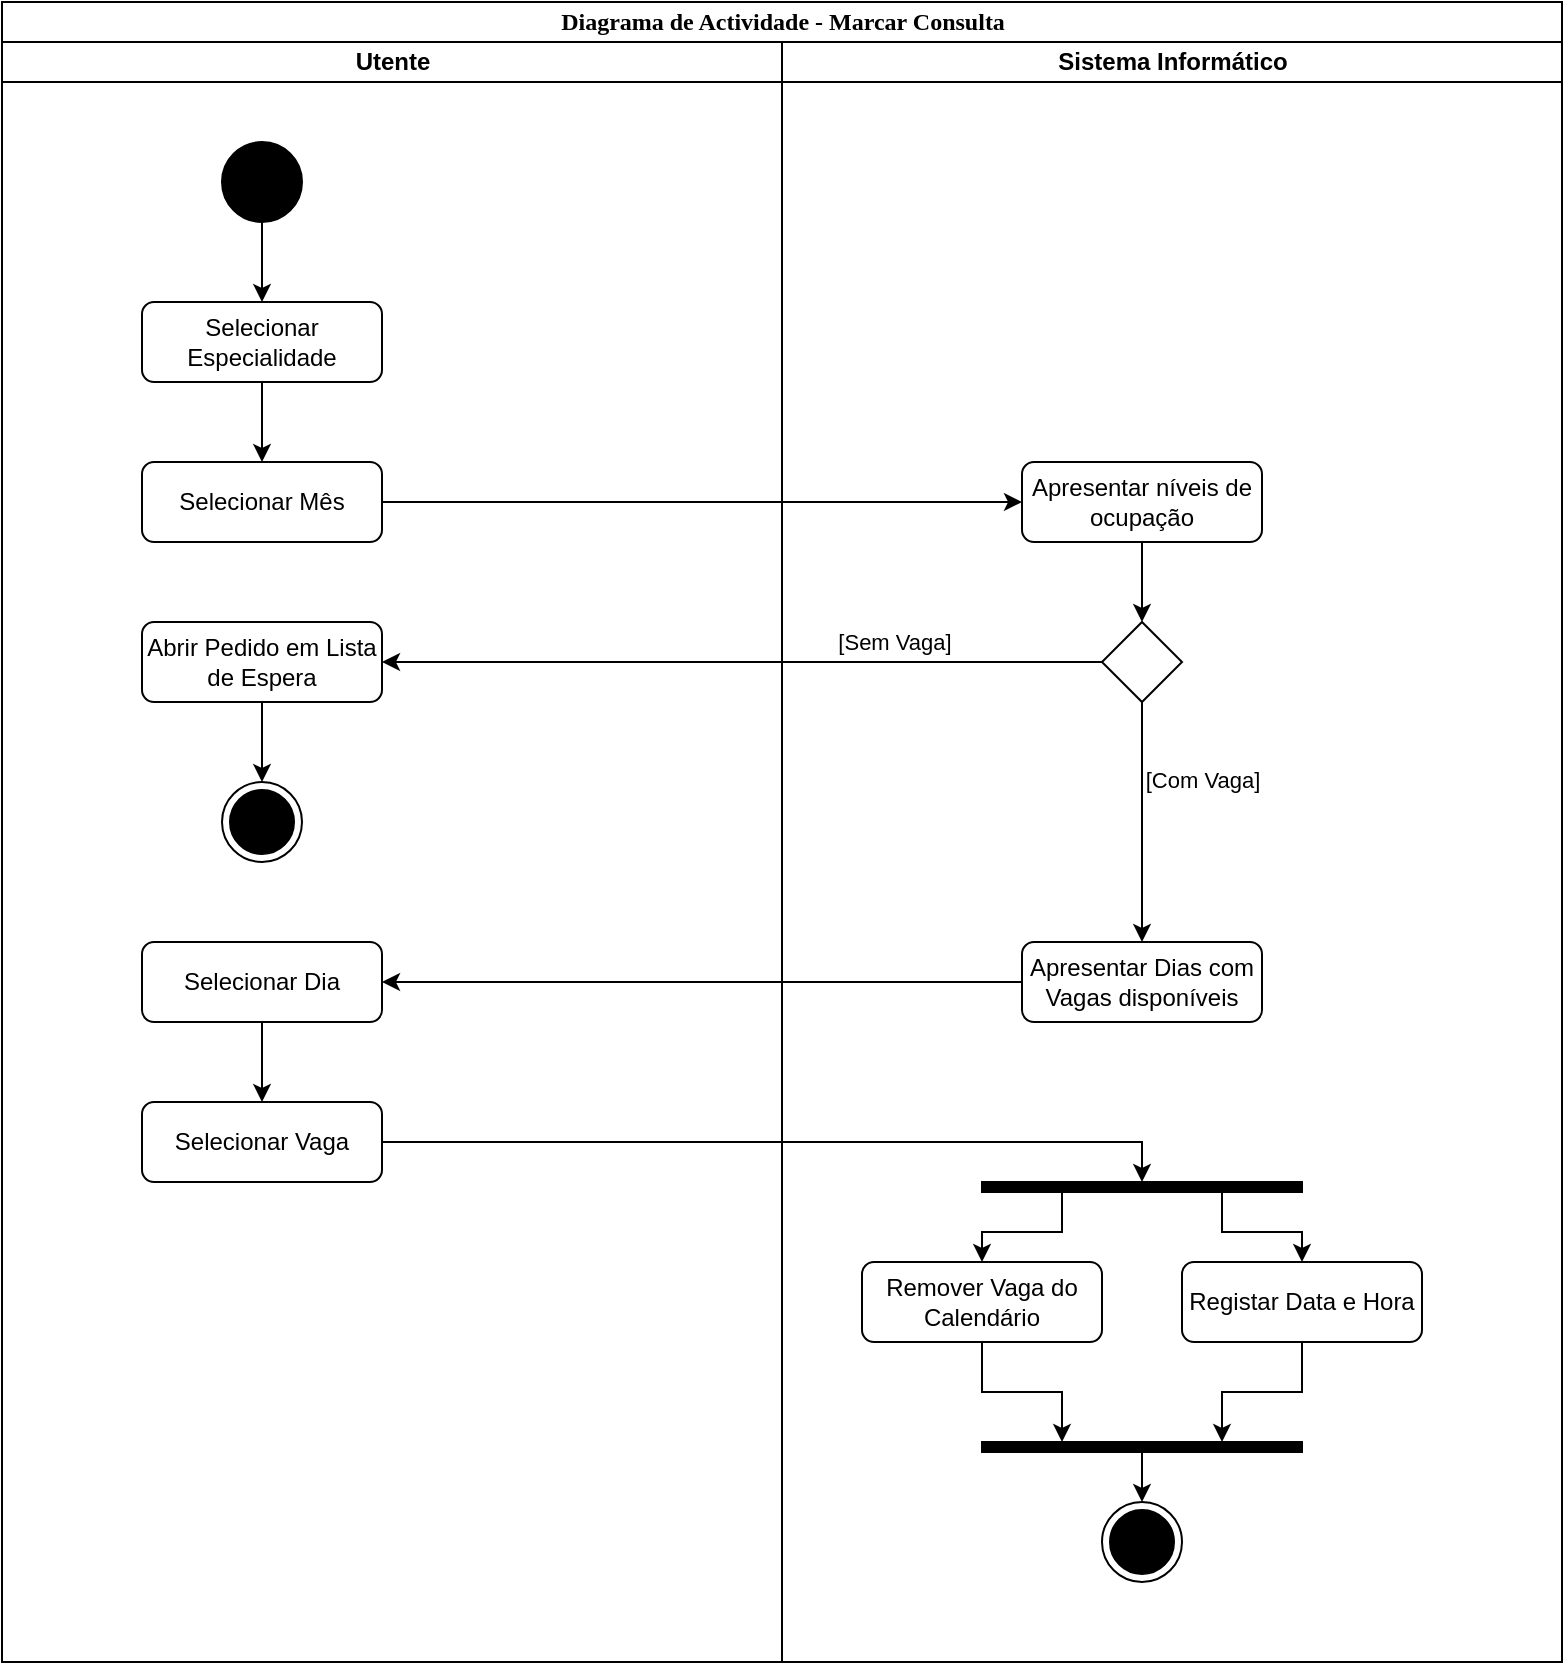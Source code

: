 <mxfile version="14.1.8" type="device" pages="6"><diagram name="Marcar Consulta" id="0783ab3e-0a74-02c8-0abd-f7b4e66b4bec"><mxGraphModel dx="1422" dy="822" grid="1" gridSize="10" guides="1" tooltips="1" connect="1" arrows="1" fold="1" page="1" pageScale="1" pageWidth="827" pageHeight="1169" background="#ffffff" math="0" shadow="0"><root><mxCell id="0"/><mxCell id="1" parent="0"/><mxCell id="1c1d494c118603dd-1" value="Diagrama de Actividade - Marcar Consulta" style="swimlane;html=1;childLayout=stackLayout;startSize=20;rounded=0;shadow=0;comic=0;labelBackgroundColor=none;strokeWidth=1;fontFamily=Verdana;fontSize=12;align=center;" parent="1" vertex="1"><mxGeometry x="10" y="10" width="780" height="830" as="geometry"/></mxCell><mxCell id="kjHAQSNKGEX2r20OFE0u-19" style="rounded=0;orthogonalLoop=1;jettySize=auto;html=1;entryX=1;entryY=0.5;entryDx=0;entryDy=0;exitX=0;exitY=0.5;exitDx=0;exitDy=0;" parent="1c1d494c118603dd-1" source="kjHAQSNKGEX2r20OFE0u-11" target="kjHAQSNKGEX2r20OFE0u-18" edge="1"><mxGeometry relative="1" as="geometry"><mxPoint x="380" y="450" as="sourcePoint"/><mxPoint x="308" y="590" as="targetPoint"/></mxGeometry></mxCell><mxCell id="kjHAQSNKGEX2r20OFE0u-20" value="[Sem Vaga]" style="edgeLabel;html=1;align=center;verticalAlign=middle;resizable=0;points=[];" parent="kjHAQSNKGEX2r20OFE0u-19" vertex="1" connectable="0"><mxGeometry x="-0.555" y="5" relative="1" as="geometry"><mxPoint x="-24" y="-15" as="offset"/></mxGeometry></mxCell><mxCell id="kjHAQSNKGEX2r20OFE0u-39" style="edgeStyle=none;rounded=0;orthogonalLoop=1;jettySize=auto;html=1;entryX=0;entryY=0.5;entryDx=0;entryDy=0;" parent="1c1d494c118603dd-1" source="kjHAQSNKGEX2r20OFE0u-31" target="kjHAQSNKGEX2r20OFE0u-24" edge="1"><mxGeometry relative="1" as="geometry"/></mxCell><mxCell id="kjHAQSNKGEX2r20OFE0u-41" style="edgeStyle=orthogonalEdgeStyle;rounded=0;orthogonalLoop=1;jettySize=auto;html=1;entryX=1;entryY=0.5;entryDx=0;entryDy=0;" parent="1c1d494c118603dd-1" source="kjHAQSNKGEX2r20OFE0u-33" target="kjHAQSNKGEX2r20OFE0u-36" edge="1"><mxGeometry relative="1" as="geometry"/></mxCell><mxCell id="kjHAQSNKGEX2r20OFE0u-48" style="edgeStyle=orthogonalEdgeStyle;rounded=0;orthogonalLoop=1;jettySize=auto;html=1;entryX=0.5;entryY=0;entryDx=0;entryDy=0;" parent="1c1d494c118603dd-1" source="kjHAQSNKGEX2r20OFE0u-47" target="mHtw3703aMKqtN_9CRR1-1" edge="1"><mxGeometry relative="1" as="geometry"/></mxCell><mxCell id="1c1d494c118603dd-2" value="Utente" style="swimlane;html=1;startSize=20;" parent="1c1d494c118603dd-1" vertex="1"><mxGeometry y="20" width="390" height="810" as="geometry"/></mxCell><mxCell id="60571a20871a0731-4" value="" style="ellipse;whiteSpace=wrap;html=1;rounded=0;shadow=0;comic=0;labelBackgroundColor=none;strokeWidth=1;fillColor=#000000;fontFamily=Verdana;fontSize=12;align=center;" parent="1c1d494c118603dd-2" vertex="1"><mxGeometry x="110" y="50" width="40" height="40" as="geometry"/></mxCell><mxCell id="kjHAQSNKGEX2r20OFE0u-28" style="edgeStyle=orthogonalEdgeStyle;rounded=0;orthogonalLoop=1;jettySize=auto;html=1;entryX=0.5;entryY=0;entryDx=0;entryDy=0;exitX=0.5;exitY=1;exitDx=0;exitDy=0;" parent="1c1d494c118603dd-2" source="60571a20871a0731-4" target="kjHAQSNKGEX2r20OFE0u-25" edge="1"><mxGeometry relative="1" as="geometry"><mxPoint x="130" y="170" as="sourcePoint"/></mxGeometry></mxCell><mxCell id="kjHAQSNKGEX2r20OFE0u-38" style="edgeStyle=none;rounded=0;orthogonalLoop=1;jettySize=auto;html=1;entryX=0.5;entryY=0;entryDx=0;entryDy=0;" parent="1c1d494c118603dd-2" source="kjHAQSNKGEX2r20OFE0u-25" target="kjHAQSNKGEX2r20OFE0u-31" edge="1"><mxGeometry relative="1" as="geometry"/></mxCell><mxCell id="kjHAQSNKGEX2r20OFE0u-25" value="Selecionar Especialidade" style="rounded=1;whiteSpace=wrap;html=1;" parent="1c1d494c118603dd-2" vertex="1"><mxGeometry x="70" y="130" width="120" height="40" as="geometry"/></mxCell><mxCell id="kjHAQSNKGEX2r20OFE0u-31" value="Selecionar Mês" style="rounded=1;whiteSpace=wrap;html=1;" parent="1c1d494c118603dd-2" vertex="1"><mxGeometry x="70" y="210" width="120" height="40" as="geometry"/></mxCell><mxCell id="kjHAQSNKGEX2r20OFE0u-49" style="edgeStyle=orthogonalEdgeStyle;rounded=0;orthogonalLoop=1;jettySize=auto;html=1;entryX=0.5;entryY=0;entryDx=0;entryDy=0;" parent="1c1d494c118603dd-2" source="kjHAQSNKGEX2r20OFE0u-36" target="kjHAQSNKGEX2r20OFE0u-47" edge="1"><mxGeometry relative="1" as="geometry"/></mxCell><mxCell id="kjHAQSNKGEX2r20OFE0u-36" value="Selecionar Dia" style="rounded=1;whiteSpace=wrap;html=1;" parent="1c1d494c118603dd-2" vertex="1"><mxGeometry x="70" y="450" width="120" height="40" as="geometry"/></mxCell><mxCell id="kjHAQSNKGEX2r20OFE0u-45" style="edgeStyle=orthogonalEdgeStyle;rounded=0;orthogonalLoop=1;jettySize=auto;html=1;entryX=0.5;entryY=0;entryDx=0;entryDy=0;" parent="1c1d494c118603dd-2" source="kjHAQSNKGEX2r20OFE0u-18" target="kjHAQSNKGEX2r20OFE0u-44" edge="1"><mxGeometry relative="1" as="geometry"/></mxCell><mxCell id="kjHAQSNKGEX2r20OFE0u-18" value="Abrir Pedido em Lista de Espera" style="rounded=1;whiteSpace=wrap;html=1;" parent="1c1d494c118603dd-2" vertex="1"><mxGeometry x="70" y="290" width="120" height="40" as="geometry"/></mxCell><mxCell id="kjHAQSNKGEX2r20OFE0u-44" value="" style="ellipse;html=1;shape=endState;fillColor=#000000;" parent="1c1d494c118603dd-2" vertex="1"><mxGeometry x="110" y="370" width="40" height="40" as="geometry"/></mxCell><mxCell id="kjHAQSNKGEX2r20OFE0u-47" value="Selecionar Vaga" style="rounded=1;whiteSpace=wrap;html=1;" parent="1c1d494c118603dd-2" vertex="1"><mxGeometry x="70" y="530" width="120" height="40" as="geometry"/></mxCell><mxCell id="1c1d494c118603dd-3" value="Sistema Informático" style="swimlane;html=1;startSize=20;" parent="1c1d494c118603dd-1" vertex="1"><mxGeometry x="390" y="20" width="390" height="810" as="geometry"/></mxCell><mxCell id="kjHAQSNKGEX2r20OFE0u-10" style="edgeStyle=orthogonalEdgeStyle;rounded=0;orthogonalLoop=1;jettySize=auto;html=1;exitX=0.25;exitY=1;exitDx=0;exitDy=0;" parent="1c1d494c118603dd-3" source="mHtw3703aMKqtN_9CRR1-1" target="kjHAQSNKGEX2r20OFE0u-9" edge="1"><mxGeometry relative="1" as="geometry"/></mxCell><mxCell id="mHtw3703aMKqtN_9CRR1-8" style="edgeStyle=orthogonalEdgeStyle;rounded=0;orthogonalLoop=1;jettySize=auto;html=1;exitX=0.5;exitY=1;exitDx=0;exitDy=0;entryX=0.75;entryY=0;entryDx=0;entryDy=0;" parent="1c1d494c118603dd-3" source="kjHAQSNKGEX2r20OFE0u-8" target="mHtw3703aMKqtN_9CRR1-2" edge="1"><mxGeometry relative="1" as="geometry"/></mxCell><mxCell id="kjHAQSNKGEX2r20OFE0u-8" value="Registar Data e Hora" style="rounded=1;whiteSpace=wrap;html=1;" parent="1c1d494c118603dd-3" vertex="1"><mxGeometry x="200" y="610" width="120" height="40" as="geometry"/></mxCell><mxCell id="mHtw3703aMKqtN_9CRR1-5" style="edgeStyle=orthogonalEdgeStyle;rounded=0;orthogonalLoop=1;jettySize=auto;html=1;exitX=0.5;exitY=1;exitDx=0;exitDy=0;entryX=0.25;entryY=0;entryDx=0;entryDy=0;" parent="1c1d494c118603dd-3" source="kjHAQSNKGEX2r20OFE0u-9" target="mHtw3703aMKqtN_9CRR1-2" edge="1"><mxGeometry relative="1" as="geometry"/></mxCell><mxCell id="kjHAQSNKGEX2r20OFE0u-9" value="Remover Vaga do Calendário" style="rounded=1;whiteSpace=wrap;html=1;" parent="1c1d494c118603dd-3" vertex="1"><mxGeometry x="40" y="610" width="120" height="40" as="geometry"/></mxCell><mxCell id="kjHAQSNKGEX2r20OFE0u-11" value="" style="rhombus;whiteSpace=wrap;html=1;" parent="1c1d494c118603dd-3" vertex="1"><mxGeometry x="160" y="290" width="40" height="40" as="geometry"/></mxCell><mxCell id="kjHAQSNKGEX2r20OFE0u-40" style="edgeStyle=orthogonalEdgeStyle;rounded=0;orthogonalLoop=1;jettySize=auto;html=1;entryX=0.5;entryY=0;entryDx=0;entryDy=0;" parent="1c1d494c118603dd-3" source="kjHAQSNKGEX2r20OFE0u-24" target="kjHAQSNKGEX2r20OFE0u-11" edge="1"><mxGeometry relative="1" as="geometry"/></mxCell><mxCell id="kjHAQSNKGEX2r20OFE0u-24" value="Apresentar níveis de ocupação" style="rounded=1;whiteSpace=wrap;html=1;" parent="1c1d494c118603dd-3" vertex="1"><mxGeometry x="120" y="210" width="120" height="40" as="geometry"/></mxCell><mxCell id="kjHAQSNKGEX2r20OFE0u-33" value="Apresentar Dias com Vagas disponíveis" style="rounded=1;whiteSpace=wrap;html=1;" parent="1c1d494c118603dd-3" vertex="1"><mxGeometry x="120" y="450" width="120" height="40" as="geometry"/></mxCell><mxCell id="kjHAQSNKGEX2r20OFE0u-16" style="rounded=0;orthogonalLoop=1;jettySize=auto;html=1;exitX=0.5;exitY=1;exitDx=0;exitDy=0;edgeStyle=orthogonalEdgeStyle;entryX=0.5;entryY=0;entryDx=0;entryDy=0;" parent="1c1d494c118603dd-3" source="kjHAQSNKGEX2r20OFE0u-11" target="kjHAQSNKGEX2r20OFE0u-33" edge="1"><mxGeometry relative="1" as="geometry"><mxPoint x="180" y="430" as="targetPoint"/><mxPoint x="205.5" y="460" as="sourcePoint"/><Array as="points"/></mxGeometry></mxCell><mxCell id="kjHAQSNKGEX2r20OFE0u-17" value="[Com Vaga]" style="edgeLabel;html=1;align=center;verticalAlign=middle;resizable=0;points=[];" parent="kjHAQSNKGEX2r20OFE0u-16" vertex="1" connectable="0"><mxGeometry x="-0.555" y="-2" relative="1" as="geometry"><mxPoint x="32" y="12" as="offset"/></mxGeometry></mxCell><mxCell id="kjHAQSNKGEX2r20OFE0u-50" value="" style="ellipse;html=1;shape=endState;fillColor=#000000;" parent="1c1d494c118603dd-3" vertex="1"><mxGeometry x="160" y="730" width="40" height="40" as="geometry"/></mxCell><mxCell id="mHtw3703aMKqtN_9CRR1-4" style="edgeStyle=orthogonalEdgeStyle;rounded=0;orthogonalLoop=1;jettySize=auto;html=1;exitX=0.75;exitY=1;exitDx=0;exitDy=0;" parent="1c1d494c118603dd-3" source="mHtw3703aMKqtN_9CRR1-1" target="kjHAQSNKGEX2r20OFE0u-8" edge="1"><mxGeometry relative="1" as="geometry"><mxPoint x="330" y="560" as="sourcePoint"/></mxGeometry></mxCell><mxCell id="mHtw3703aMKqtN_9CRR1-1" value="" style="rounded=0;whiteSpace=wrap;html=1;strokeColor=#000000;fillColor=#000000;" parent="1c1d494c118603dd-3" vertex="1"><mxGeometry x="100" y="570" width="160" height="5" as="geometry"/></mxCell><mxCell id="mHtw3703aMKqtN_9CRR1-7" style="edgeStyle=orthogonalEdgeStyle;rounded=0;orthogonalLoop=1;jettySize=auto;html=1;exitX=0.5;exitY=1;exitDx=0;exitDy=0;entryX=0.5;entryY=0;entryDx=0;entryDy=0;" parent="1c1d494c118603dd-3" source="mHtw3703aMKqtN_9CRR1-2" target="kjHAQSNKGEX2r20OFE0u-50" edge="1"><mxGeometry relative="1" as="geometry"/></mxCell><mxCell id="mHtw3703aMKqtN_9CRR1-2" value="" style="rounded=0;whiteSpace=wrap;html=1;strokeColor=#000000;fillColor=#000000;" parent="1c1d494c118603dd-3" vertex="1"><mxGeometry x="100" y="700" width="160" height="5" as="geometry"/></mxCell></root></mxGraphModel></diagram><diagram id="Ne70lVapPX85LEz8FXPz" name="Desmarcar Consulta"><mxGraphModel dx="2249" dy="822" grid="1" gridSize="10" guides="1" tooltips="1" connect="1" arrows="1" fold="1" page="1" pageScale="1" pageWidth="827" pageHeight="1169" math="0" shadow="0"><root><mxCell id="CgYppBIDY5oI1jkrm0bC-0"/><mxCell id="CgYppBIDY5oI1jkrm0bC-1" parent="CgYppBIDY5oI1jkrm0bC-0"/><mxCell id="MlOuWjEtDycWQlPlWrfE-0" value="Diagrama de Atividade - Desmarcar Consulta" style="swimlane;html=1;childLayout=stackLayout;startSize=20;rounded=0;shadow=0;comic=0;labelBackgroundColor=none;strokeWidth=1;fontFamily=Verdana;fontSize=12;align=center;" parent="CgYppBIDY5oI1jkrm0bC-1" vertex="1"><mxGeometry x="-820" y="10" width="810" height="550" as="geometry"/></mxCell><mxCell id="MlOuWjEtDycWQlPlWrfE-1" value="Utente" style="swimlane;html=1;startSize=20;" parent="MlOuWjEtDycWQlPlWrfE-0" vertex="1"><mxGeometry y="20" width="240" height="530" as="geometry"/></mxCell><mxCell id="UpuWILP65akBoyyvkY-h-2" style="edgeStyle=orthogonalEdgeStyle;rounded=0;orthogonalLoop=1;jettySize=auto;html=1;" parent="MlOuWjEtDycWQlPlWrfE-1" source="UpuWILP65akBoyyvkY-h-0" target="UpuWILP65akBoyyvkY-h-1" edge="1"><mxGeometry relative="1" as="geometry"/></mxCell><mxCell id="UpuWILP65akBoyyvkY-h-0" value="" style="ellipse;whiteSpace=wrap;html=1;rounded=0;shadow=0;comic=0;labelBackgroundColor=none;strokeWidth=1;fillColor=#000000;fontFamily=Verdana;fontSize=12;align=center;" parent="MlOuWjEtDycWQlPlWrfE-1" vertex="1"><mxGeometry x="100" y="50" width="40" height="40" as="geometry"/></mxCell><mxCell id="UpuWILP65akBoyyvkY-h-1" value="Desmarcar Consulta" style="rounded=1;whiteSpace=wrap;html=1;" parent="MlOuWjEtDycWQlPlWrfE-1" vertex="1"><mxGeometry x="60" y="130" width="120" height="40" as="geometry"/></mxCell><mxCell id="UpuWILP65akBoyyvkY-h-4" style="edgeStyle=orthogonalEdgeStyle;rounded=0;orthogonalLoop=1;jettySize=auto;html=1;entryX=0;entryY=0.5;entryDx=0;entryDy=0;" parent="MlOuWjEtDycWQlPlWrfE-0" source="UpuWILP65akBoyyvkY-h-1" target="UpuWILP65akBoyyvkY-h-3" edge="1"><mxGeometry relative="1" as="geometry"/></mxCell><mxCell id="MlOuWjEtDycWQlPlWrfE-10" value="Sistema Informático" style="swimlane;html=1;startSize=20;" parent="MlOuWjEtDycWQlPlWrfE-0" vertex="1"><mxGeometry x="240" y="20" width="330" height="530" as="geometry"/></mxCell><mxCell id="_ZWtZknZ26opzRuC0Pj_-1" style="edgeStyle=orthogonalEdgeStyle;rounded=0;orthogonalLoop=1;jettySize=auto;html=1;entryX=0.5;entryY=0;entryDx=0;entryDy=0;" parent="MlOuWjEtDycWQlPlWrfE-10" source="UpuWILP65akBoyyvkY-h-3" target="_ZWtZknZ26opzRuC0Pj_-0" edge="1"><mxGeometry relative="1" as="geometry"/></mxCell><mxCell id="UpuWILP65akBoyyvkY-h-3" value="Abrir Vaga no Calendário" style="rounded=1;whiteSpace=wrap;html=1;" parent="MlOuWjEtDycWQlPlWrfE-10" vertex="1"><mxGeometry x="20" y="130" width="120" height="40" as="geometry"/></mxCell><mxCell id="_ZWtZknZ26opzRuC0Pj_-3" style="edgeStyle=orthogonalEdgeStyle;rounded=0;orthogonalLoop=1;jettySize=auto;html=1;" parent="MlOuWjEtDycWQlPlWrfE-10" source="_ZWtZknZ26opzRuC0Pj_-0" target="_ZWtZknZ26opzRuC0Pj_-2" edge="1"><mxGeometry relative="1" as="geometry"/></mxCell><mxCell id="_ZWtZknZ26opzRuC0Pj_-0" value="Registar desmarcação por parte do Utente" style="rounded=1;whiteSpace=wrap;html=1;" parent="MlOuWjEtDycWQlPlWrfE-10" vertex="1"><mxGeometry x="20" y="210" width="120" height="40" as="geometry"/></mxCell><mxCell id="_ZWtZknZ26opzRuC0Pj_-2" value="" style="ellipse;html=1;shape=endState;fillColor=#000000;" parent="MlOuWjEtDycWQlPlWrfE-10" vertex="1"><mxGeometry x="60" y="290" width="40" height="40" as="geometry"/></mxCell><mxCell id="_ZWtZknZ26opzRuC0Pj_-13" value="Registar Impossibilidade do Médico" style="rounded=1;whiteSpace=wrap;html=1;" parent="MlOuWjEtDycWQlPlWrfE-10" vertex="1"><mxGeometry x="180" y="130" width="120" height="40" as="geometry"/></mxCell><mxCell id="_ZWtZknZ26opzRuC0Pj_-5" value="Médico" style="swimlane;html=1;startSize=20;" parent="MlOuWjEtDycWQlPlWrfE-0" vertex="1"><mxGeometry x="570" y="20" width="240" height="530" as="geometry"/></mxCell><mxCell id="_ZWtZknZ26opzRuC0Pj_-6" style="edgeStyle=orthogonalEdgeStyle;rounded=0;orthogonalLoop=1;jettySize=auto;html=1;" parent="_ZWtZknZ26opzRuC0Pj_-5" source="_ZWtZknZ26opzRuC0Pj_-7" target="_ZWtZknZ26opzRuC0Pj_-8" edge="1"><mxGeometry relative="1" as="geometry"/></mxCell><mxCell id="_ZWtZknZ26opzRuC0Pj_-7" value="" style="ellipse;whiteSpace=wrap;html=1;rounded=0;shadow=0;comic=0;labelBackgroundColor=none;strokeWidth=1;fillColor=#000000;fontFamily=Verdana;fontSize=12;align=center;" parent="_ZWtZknZ26opzRuC0Pj_-5" vertex="1"><mxGeometry x="90" y="50" width="40" height="40" as="geometry"/></mxCell><mxCell id="_ZWtZknZ26opzRuC0Pj_-8" value="Desmarcar Consulta" style="rounded=1;whiteSpace=wrap;html=1;" parent="_ZWtZknZ26opzRuC0Pj_-5" vertex="1"><mxGeometry x="50" y="130" width="120" height="40" as="geometry"/></mxCell><mxCell id="_ZWtZknZ26opzRuC0Pj_-14" value="" style="ellipse;html=1;shape=endState;fillColor=#000000;" parent="_ZWtZknZ26opzRuC0Pj_-5" vertex="1"><mxGeometry x="90" y="290" width="40" height="40" as="geometry"/></mxCell><mxCell id="79W7Mp-lozM8mOLM_SqW-2" style="edgeStyle=orthogonalEdgeStyle;rounded=0;orthogonalLoop=1;jettySize=auto;html=1;entryX=0.5;entryY=0;entryDx=0;entryDy=0;" parent="_ZWtZknZ26opzRuC0Pj_-5" source="79W7Mp-lozM8mOLM_SqW-0" target="_ZWtZknZ26opzRuC0Pj_-14" edge="1"><mxGeometry relative="1" as="geometry"><mxPoint x="120" y="320" as="targetPoint"/></mxGeometry></mxCell><mxCell id="79W7Mp-lozM8mOLM_SqW-0" value="Abrir Pedido em Lista de Espera" style="rounded=1;whiteSpace=wrap;html=1;" parent="_ZWtZknZ26opzRuC0Pj_-5" vertex="1"><mxGeometry x="50" y="210" width="120" height="40" as="geometry"/></mxCell><mxCell id="_ZWtZknZ26opzRuC0Pj_-15" style="edgeStyle=orthogonalEdgeStyle;rounded=0;orthogonalLoop=1;jettySize=auto;html=1;entryX=1;entryY=0.5;entryDx=0;entryDy=0;exitX=0;exitY=0.5;exitDx=0;exitDy=0;" parent="MlOuWjEtDycWQlPlWrfE-0" source="_ZWtZknZ26opzRuC0Pj_-8" target="_ZWtZknZ26opzRuC0Pj_-13" edge="1"><mxGeometry relative="1" as="geometry"><mxPoint x="520" y="620" as="targetPoint"/><Array as="points"><mxPoint x="580" y="170"/><mxPoint x="580" y="170"/></Array></mxGeometry></mxCell><mxCell id="_ZWtZknZ26opzRuC0Pj_-12" style="edgeStyle=orthogonalEdgeStyle;rounded=0;orthogonalLoop=1;jettySize=auto;html=1;entryX=0;entryY=0.5;entryDx=0;entryDy=0;exitX=0.5;exitY=1;exitDx=0;exitDy=0;" parent="MlOuWjEtDycWQlPlWrfE-0" source="_ZWtZknZ26opzRuC0Pj_-13" target="79W7Mp-lozM8mOLM_SqW-0" edge="1"><mxGeometry relative="1" as="geometry"><Array as="points"><mxPoint x="480" y="250"/></Array></mxGeometry></mxCell></root></mxGraphModel></diagram><diagram id="hjACWqnwwQMpjUhCdRwZ" name="Atribuir Vaga"><mxGraphModel dx="1086" dy="806" grid="1" gridSize="10" guides="1" tooltips="1" connect="1" arrows="1" fold="1" page="1" pageScale="1" pageWidth="827" pageHeight="1169" math="0" shadow="0"><root><mxCell id="JIhR3Z926xbu0zDy_XE4-0"/><mxCell id="JIhR3Z926xbu0zDy_XE4-1" parent="JIhR3Z926xbu0zDy_XE4-0"/><mxCell id="Ymrmu8dd6cX8GdUiC3J9-0" value="Diagrama de Atividade - Atribuir Vaga" style="swimlane;html=1;childLayout=stackLayout;startSize=20;rounded=0;shadow=0;comic=0;labelBackgroundColor=none;strokeWidth=1;fontFamily=Verdana;fontSize=12;align=center;" parent="JIhR3Z926xbu0zDy_XE4-1" vertex="1"><mxGeometry x="10" y="10" width="810" height="870" as="geometry"/></mxCell><mxCell id="F1tVqL81v61FWNl5kkC0-1" style="edgeStyle=orthogonalEdgeStyle;rounded=0;orthogonalLoop=1;jettySize=auto;html=1;entryX=0;entryY=0.5;entryDx=0;entryDy=0;" parent="Ymrmu8dd6cX8GdUiC3J9-0" source="p2I2G10oeReVqa-bGHbU-3" target="F1tVqL81v61FWNl5kkC0-2" edge="1"><mxGeometry relative="1" as="geometry"><mxPoint x="350" y="270" as="targetPoint"/></mxGeometry></mxCell><mxCell id="3wIf3MeOykbopd59SCZj-4" style="edgeStyle=orthogonalEdgeStyle;rounded=0;orthogonalLoop=1;jettySize=auto;html=1;exitX=0.5;exitY=1;exitDx=0;exitDy=0;entryX=0.5;entryY=0;entryDx=0;entryDy=0;" parent="Ymrmu8dd6cX8GdUiC3J9-0" source="F1tVqL81v61FWNl5kkC0-3" target="0gPC1vzrAuqKFCquGP3Y-3" edge="1"><mxGeometry relative="1" as="geometry"><mxPoint x="380" y="640" as="targetPoint"/><Array as="points"><mxPoint x="410" y="590"/><mxPoint x="130" y="590"/></Array></mxGeometry></mxCell><mxCell id="3wIf3MeOykbopd59SCZj-5" value="[Sim]" style="edgeLabel;html=1;align=center;verticalAlign=middle;resizable=0;points=[];" parent="3wIf3MeOykbopd59SCZj-4" vertex="1" connectable="0"><mxGeometry x="-0.146" y="-1" relative="1" as="geometry"><mxPoint x="-37" y="1" as="offset"/></mxGeometry></mxCell><mxCell id="3wIf3MeOykbopd59SCZj-7" style="edgeStyle=orthogonalEdgeStyle;rounded=0;orthogonalLoop=1;jettySize=auto;html=1;entryX=1;entryY=0.5;entryDx=0;entryDy=0;" parent="Ymrmu8dd6cX8GdUiC3J9-0" source="F1tVqL81v61FWNl5kkC0-3" target="3wIf3MeOykbopd59SCZj-6" edge="1"><mxGeometry relative="1" as="geometry"/></mxCell><mxCell id="3wIf3MeOykbopd59SCZj-8" value="[Não]" style="edgeLabel;html=1;align=center;verticalAlign=middle;resizable=0;points=[];" parent="3wIf3MeOykbopd59SCZj-7" vertex="1" connectable="0"><mxGeometry x="-0.38" y="3" relative="1" as="geometry"><mxPoint as="offset"/></mxGeometry></mxCell><mxCell id="0gPC1vzrAuqKFCquGP3Y-4" style="edgeStyle=orthogonalEdgeStyle;rounded=0;orthogonalLoop=1;jettySize=auto;html=1;entryX=0;entryY=0.5;entryDx=0;entryDy=0;" parent="Ymrmu8dd6cX8GdUiC3J9-0" source="0gPC1vzrAuqKFCquGP3Y-3" target="F1tVqL81v61FWNl5kkC0-6" edge="1"><mxGeometry relative="1" as="geometry"><mxPoint x="630" y="670" as="targetPoint"/></mxGeometry></mxCell><mxCell id="Ymrmu8dd6cX8GdUiC3J9-1" value="Sistema de Vagas" style="swimlane;html=1;startSize=20;" parent="Ymrmu8dd6cX8GdUiC3J9-0" vertex="1"><mxGeometry y="20" width="270" height="850" as="geometry"/></mxCell><mxCell id="xZ8w8HeXdYCcZy7Hwt_y-0" value="" style="ellipse;whiteSpace=wrap;html=1;rounded=0;shadow=0;comic=0;labelBackgroundColor=none;strokeWidth=1;fillColor=#000000;fontFamily=Verdana;fontSize=12;align=center;" parent="Ymrmu8dd6cX8GdUiC3J9-1" vertex="1"><mxGeometry x="110" y="50" width="40" height="40" as="geometry"/></mxCell><mxCell id="p2I2G10oeReVqa-bGHbU-2" style="edgeStyle=orthogonalEdgeStyle;rounded=0;orthogonalLoop=1;jettySize=auto;html=1;entryX=0.5;entryY=0;entryDx=0;entryDy=0;exitX=0.5;exitY=1;exitDx=0;exitDy=0;" parent="Ymrmu8dd6cX8GdUiC3J9-1" source="xZ8w8HeXdYCcZy7Hwt_y-0" target="p2I2G10oeReVqa-bGHbU-1" edge="1"><mxGeometry relative="1" as="geometry"><mxPoint x="130" y="180" as="sourcePoint"/></mxGeometry></mxCell><mxCell id="p2I2G10oeReVqa-bGHbU-4" style="edgeStyle=orthogonalEdgeStyle;rounded=0;orthogonalLoop=1;jettySize=auto;html=1;entryX=0.5;entryY=0;entryDx=0;entryDy=0;" parent="Ymrmu8dd6cX8GdUiC3J9-1" source="p2I2G10oeReVqa-bGHbU-1" target="p2I2G10oeReVqa-bGHbU-3" edge="1"><mxGeometry relative="1" as="geometry"/></mxCell><mxCell id="p2I2G10oeReVqa-bGHbU-1" value="Atribui Vaga a Utente na Lista de Espera" style="rounded=1;whiteSpace=wrap;html=1;" parent="Ymrmu8dd6cX8GdUiC3J9-1" vertex="1"><mxGeometry x="70" y="130" width="120" height="40" as="geometry"/></mxCell><mxCell id="p2I2G10oeReVqa-bGHbU-3" value="Enviar mensagem ao Utente" style="rounded=1;whiteSpace=wrap;html=1;" parent="Ymrmu8dd6cX8GdUiC3J9-1" vertex="1"><mxGeometry x="70" y="210" width="120" height="40" as="geometry"/></mxCell><mxCell id="3wIf3MeOykbopd59SCZj-11" style="edgeStyle=orthogonalEdgeStyle;rounded=0;orthogonalLoop=1;jettySize=auto;html=1;entryX=0.442;entryY=0.025;entryDx=0;entryDy=0;entryPerimeter=0;" parent="Ymrmu8dd6cX8GdUiC3J9-1" source="3wIf3MeOykbopd59SCZj-6" target="3wIf3MeOykbopd59SCZj-9" edge="1"><mxGeometry relative="1" as="geometry"><Array as="points"><mxPoint x="128" y="450"/><mxPoint x="128" y="450"/></Array></mxGeometry></mxCell><mxCell id="3wIf3MeOykbopd59SCZj-6" value="Manter Utente na Lista de Espera" style="rounded=1;whiteSpace=wrap;html=1;" parent="Ymrmu8dd6cX8GdUiC3J9-1" vertex="1"><mxGeometry x="70" y="370" width="120" height="40" as="geometry"/></mxCell><mxCell id="3wIf3MeOykbopd59SCZj-10" style="edgeStyle=orthogonalEdgeStyle;rounded=0;orthogonalLoop=1;jettySize=auto;html=1;entryX=0;entryY=0.5;entryDx=0;entryDy=0;exitX=0;exitY=0.5;exitDx=0;exitDy=0;" parent="Ymrmu8dd6cX8GdUiC3J9-1" source="3wIf3MeOykbopd59SCZj-9" target="p2I2G10oeReVqa-bGHbU-3" edge="1"><mxGeometry relative="1" as="geometry"><Array as="points"><mxPoint x="30" y="510"/><mxPoint x="30" y="230"/></Array></mxGeometry></mxCell><mxCell id="3wIf3MeOykbopd59SCZj-9" value="Atribuir Vaga ao Próximo Utente na Lista de Espera" style="rounded=1;whiteSpace=wrap;html=1;" parent="Ymrmu8dd6cX8GdUiC3J9-1" vertex="1"><mxGeometry x="70" y="490" width="120" height="40" as="geometry"/></mxCell><mxCell id="0gPC1vzrAuqKFCquGP3Y-3" value="Remover Utente da Lista de Espera" style="rounded=1;whiteSpace=wrap;html=1;" parent="Ymrmu8dd6cX8GdUiC3J9-1" vertex="1"><mxGeometry x="70" y="610" width="120" height="40" as="geometry"/></mxCell><mxCell id="Ymrmu8dd6cX8GdUiC3J9-10" value="Utente" style="swimlane;html=1;startSize=20;" parent="Ymrmu8dd6cX8GdUiC3J9-0" vertex="1"><mxGeometry x="270" y="20" width="280" height="850" as="geometry"/></mxCell><mxCell id="L3j1ohq9Skg509rXraUK-1" style="edgeStyle=orthogonalEdgeStyle;rounded=0;orthogonalLoop=1;jettySize=auto;html=1;entryX=0.5;entryY=0;entryDx=0;entryDy=0;" parent="Ymrmu8dd6cX8GdUiC3J9-10" source="F1tVqL81v61FWNl5kkC0-2" target="F1tVqL81v61FWNl5kkC0-3" edge="1"><mxGeometry relative="1" as="geometry"/></mxCell><mxCell id="F1tVqL81v61FWNl5kkC0-2" value="Confirmar Marcação de Consulta" style="rounded=1;whiteSpace=wrap;html=1;" parent="Ymrmu8dd6cX8GdUiC3J9-10" vertex="1"><mxGeometry x="80" y="210" width="120" height="40" as="geometry"/></mxCell><mxCell id="F1tVqL81v61FWNl5kkC0-3" value="" style="rhombus;whiteSpace=wrap;html=1;" parent="Ymrmu8dd6cX8GdUiC3J9-10" vertex="1"><mxGeometry x="120" y="370" width="40" height="40" as="geometry"/></mxCell><mxCell id="Ymrmu8dd6cX8GdUiC3J9-26" value="Sistema Informático" style="swimlane;html=1;startSize=20;" parent="Ymrmu8dd6cX8GdUiC3J9-0" vertex="1"><mxGeometry x="550" y="20" width="260" height="850" as="geometry"/></mxCell><mxCell id="3wIf3MeOykbopd59SCZj-1" style="edgeStyle=orthogonalEdgeStyle;rounded=0;orthogonalLoop=1;jettySize=auto;html=1;entryX=0.5;entryY=0;entryDx=0;entryDy=0;exitX=0.5;exitY=1;exitDx=0;exitDy=0;" parent="Ymrmu8dd6cX8GdUiC3J9-26" source="F1tVqL81v61FWNl5kkC0-6" target="3wIf3MeOykbopd59SCZj-0" edge="1"><mxGeometry relative="1" as="geometry"><mxPoint x="140" y="670" as="sourcePoint"/><mxPoint x="140" y="710" as="targetPoint"/></mxGeometry></mxCell><mxCell id="F1tVqL81v61FWNl5kkC0-6" value="Registar Data e Hora" style="rounded=1;whiteSpace=wrap;html=1;" parent="Ymrmu8dd6cX8GdUiC3J9-26" vertex="1"><mxGeometry x="80" y="610" width="120" height="40" as="geometry"/></mxCell><mxCell id="L3j1ohq9Skg509rXraUK-0" style="edgeStyle=orthogonalEdgeStyle;rounded=0;orthogonalLoop=1;jettySize=auto;html=1;entryX=0.5;entryY=0;entryDx=0;entryDy=0;" parent="Ymrmu8dd6cX8GdUiC3J9-26" source="3wIf3MeOykbopd59SCZj-0" target="3wIf3MeOykbopd59SCZj-3" edge="1"><mxGeometry relative="1" as="geometry"/></mxCell><mxCell id="3wIf3MeOykbopd59SCZj-0" value="Remover Vaga do Calendário" style="rounded=1;whiteSpace=wrap;html=1;" parent="Ymrmu8dd6cX8GdUiC3J9-26" vertex="1"><mxGeometry x="80" y="690" width="120" height="40" as="geometry"/></mxCell><mxCell id="3wIf3MeOykbopd59SCZj-3" value="" style="ellipse;html=1;shape=endState;fillColor=#000000;" parent="Ymrmu8dd6cX8GdUiC3J9-26" vertex="1"><mxGeometry x="120" y="770" width="40" height="40" as="geometry"/></mxCell></root></mxGraphModel></diagram><diagram id="W2p0d8wWr0Qi51jyCaaX" name="Facturação"><mxGraphModel dx="1422" dy="822" grid="1" gridSize="10" guides="1" tooltips="1" connect="1" arrows="1" fold="1" page="1" pageScale="1" pageWidth="827" pageHeight="1169" math="0" shadow="0"><root><mxCell id="J8NAGM-Q9F_S-QTOc1Ee-0"/><mxCell id="J8NAGM-Q9F_S-QTOc1Ee-1" parent="J8NAGM-Q9F_S-QTOc1Ee-0"/><mxCell id="J8NAGM-Q9F_S-QTOc1Ee-2" value="Diagrama de Actividade - Facturação" style="swimlane;html=1;childLayout=stackLayout;resizeParent=1;resizeParentMax=0;startSize=20;" parent="J8NAGM-Q9F_S-QTOc1Ee-1" vertex="1"><mxGeometry y="10" width="825" height="790" as="geometry"/></mxCell><mxCell id="J8NAGM-Q9F_S-QTOc1Ee-3" value="&#10;&#10;&lt;span style=&quot;color: rgb(0, 0, 0); font-family: helvetica; font-size: 12px; font-style: normal; font-weight: 700; letter-spacing: normal; text-align: center; text-indent: 0px; text-transform: none; word-spacing: 0px; background-color: rgb(248, 249, 250); display: inline; float: none;&quot;&gt;Sistema Informático&lt;/span&gt;&#10;&#10;" style="swimlane;html=1;startSize=20;" parent="J8NAGM-Q9F_S-QTOc1Ee-2" vertex="1"><mxGeometry y="20" width="205" height="770" as="geometry"/></mxCell><mxCell id="J8NAGM-Q9F_S-QTOc1Ee-4" style="edgeStyle=orthogonalEdgeStyle;rounded=0;orthogonalLoop=1;jettySize=auto;html=1;entryX=0.5;entryY=0;entryDx=0;entryDy=0;" parent="J8NAGM-Q9F_S-QTOc1Ee-3" source="J8NAGM-Q9F_S-QTOc1Ee-5" target="J8NAGM-Q9F_S-QTOc1Ee-7" edge="1"><mxGeometry relative="1" as="geometry"/></mxCell><mxCell id="J8NAGM-Q9F_S-QTOc1Ee-5" value="" style="ellipse;whiteSpace=wrap;html=1;strokeColor=#000000;fillColor=#000000;" parent="J8NAGM-Q9F_S-QTOc1Ee-3" vertex="1"><mxGeometry x="70" y="30" width="40" height="40" as="geometry"/></mxCell><mxCell id="J8NAGM-Q9F_S-QTOc1Ee-6" style="edgeStyle=orthogonalEdgeStyle;rounded=0;orthogonalLoop=1;jettySize=auto;html=1;exitX=0.5;exitY=1;exitDx=0;exitDy=0;" parent="J8NAGM-Q9F_S-QTOc1Ee-3" source="J8NAGM-Q9F_S-QTOc1Ee-7" target="J8NAGM-Q9F_S-QTOc1Ee-8" edge="1"><mxGeometry relative="1" as="geometry"/></mxCell><mxCell id="J8NAGM-Q9F_S-QTOc1Ee-7" value="Fecho da consulta" style="rounded=1;whiteSpace=wrap;html=1;" parent="J8NAGM-Q9F_S-QTOc1Ee-3" vertex="1"><mxGeometry x="30" y="100" width="120" height="40" as="geometry"/></mxCell><mxCell id="J8NAGM-Q9F_S-QTOc1Ee-8" value="Emitir Pedido de Facturação" style="rounded=1;whiteSpace=wrap;html=1;" parent="J8NAGM-Q9F_S-QTOc1Ee-3" vertex="1"><mxGeometry x="30" y="190" width="120" height="40" as="geometry"/></mxCell><mxCell id="J8NAGM-Q9F_S-QTOc1Ee-9" value="Actualiza estado da consulta para pago" style="rounded=1;whiteSpace=wrap;html=1;strokeColor=#000000;fillColor=#FFFFFF;" parent="J8NAGM-Q9F_S-QTOc1Ee-3" vertex="1"><mxGeometry x="30" y="570" width="120" height="40" as="geometry"/></mxCell><mxCell id="hae66zYM6cZnedtXZoFX-4" style="edgeStyle=orthogonalEdgeStyle;rounded=0;orthogonalLoop=1;jettySize=auto;html=1;entryX=0.5;entryY=0;entryDx=0;entryDy=0;exitX=0.5;exitY=1;exitDx=0;exitDy=0;" parent="J8NAGM-Q9F_S-QTOc1Ee-3" source="J8NAGM-Q9F_S-QTOc1Ee-9" target="J8NAGM-Q9F_S-QTOc1Ee-19" edge="1"><mxGeometry relative="1" as="geometry"><Array as="points"/><mxPoint x="90" y="590" as="sourcePoint"/></mxGeometry></mxCell><mxCell id="J8NAGM-Q9F_S-QTOc1Ee-19" value="" style="ellipse;html=1;shape=endState;fillColor=#000000;aspect=fixed;" parent="J8NAGM-Q9F_S-QTOc1Ee-3" vertex="1"><mxGeometry x="70" y="655" width="40" height="40" as="geometry"/></mxCell><mxCell id="J8NAGM-Q9F_S-QTOc1Ee-10" value="Sistema de Facturação" style="swimlane;html=1;startSize=20;" parent="J8NAGM-Q9F_S-QTOc1Ee-2" vertex="1"><mxGeometry x="205" y="20" width="210" height="770" as="geometry"/></mxCell><mxCell id="J8NAGM-Q9F_S-QTOc1Ee-12" value="Emitir número da factura" style="rounded=1;whiteSpace=wrap;html=1;" parent="J8NAGM-Q9F_S-QTOc1Ee-10" vertex="1"><mxGeometry x="30" y="190" width="120" height="40" as="geometry"/></mxCell><mxCell id="J8NAGM-Q9F_S-QTOc1Ee-14" value="Emitir factura" style="rounded=1;whiteSpace=wrap;html=1;" parent="J8NAGM-Q9F_S-QTOc1Ee-10" vertex="1"><mxGeometry x="30" y="490" width="120" height="40" as="geometry"/></mxCell><mxCell id="hFARzTg8RkkJi9mNSzcq-12" value="Esperar número de Factura" style="html=1;whiteSpace=wrap;rounded=1;dropTarget=0;" parent="J8NAGM-Q9F_S-QTOc1Ee-10" vertex="1"><mxGeometry x="30" y="270" width="120" height="40" as="geometry"/></mxCell><mxCell id="hFARzTg8RkkJi9mNSzcq-13" value="" style="shape=mxgraph.bpmn.timer_start;perimeter=ellipsePerimeter;html=1;verticalLabelPosition=bottom;verticalAlign=top;outlineConnect=0;" parent="hFARzTg8RkkJi9mNSzcq-12" vertex="1"><mxGeometry x="1" y="1" width="30" height="30" relative="1" as="geometry"><mxPoint x="-40" y="-15" as="offset"/></mxGeometry></mxCell><mxCell id="hFARzTg8RkkJi9mNSzcq-15" style="edgeStyle=orthogonalEdgeStyle;rounded=0;orthogonalLoop=1;jettySize=auto;html=1;exitX=0.5;exitY=1;exitDx=0;exitDy=0;entryX=0.5;entryY=0;entryDx=0;entryDy=0;" parent="J8NAGM-Q9F_S-QTOc1Ee-10" source="J8NAGM-Q9F_S-QTOc1Ee-12" target="hFARzTg8RkkJi9mNSzcq-12" edge="1"><mxGeometry relative="1" as="geometry"><mxPoint x="70" y="320" as="targetPoint"/><mxPoint x="110" y="230" as="sourcePoint"/><Array as="points"/></mxGeometry></mxCell><mxCell id="J8NAGM-Q9F_S-QTOc1Ee-23" value="Recepcionista" style="swimlane;html=1;startSize=20;" parent="J8NAGM-Q9F_S-QTOc1Ee-2" vertex="1"><mxGeometry x="415" y="20" width="210" height="770" as="geometry"/></mxCell><mxCell id="J8NAGM-Q9F_S-QTOc1Ee-24" value="Apresentar valor a pagar" style="rounded=1;whiteSpace=wrap;html=1;" parent="J8NAGM-Q9F_S-QTOc1Ee-23" vertex="1"><mxGeometry x="30" y="270" width="120" height="40" as="geometry"/></mxCell><mxCell id="J8NAGM-Q9F_S-QTOc1Ee-25" value="Registar pagamento" style="rounded=1;whiteSpace=wrap;html=1;" parent="J8NAGM-Q9F_S-QTOc1Ee-23" vertex="1"><mxGeometry x="30" y="430" width="120" height="40" as="geometry"/></mxCell><mxCell id="J8NAGM-Q9F_S-QTOc1Ee-26" style="edgeStyle=orthogonalEdgeStyle;rounded=0;orthogonalLoop=1;jettySize=auto;html=1;entryX=0.5;entryY=0;entryDx=0;entryDy=0;exitX=0.5;exitY=1;exitDx=0;exitDy=0;" parent="J8NAGM-Q9F_S-QTOc1Ee-23" source="J8NAGM-Q9F_S-QTOc1Ee-27" target="J8NAGM-Q9F_S-QTOc1Ee-25" edge="1"><mxGeometry relative="1" as="geometry"><mxPoint x="180" y="410" as="sourcePoint"/></mxGeometry></mxCell><mxCell id="J8NAGM-Q9F_S-QTOc1Ee-27" value="Receber pagamento" style="rounded=1;whiteSpace=wrap;html=1;" parent="J8NAGM-Q9F_S-QTOc1Ee-23" vertex="1"><mxGeometry x="30" y="350" width="120" height="40" as="geometry"/></mxCell><mxCell id="J8NAGM-Q9F_S-QTOc1Ee-28" style="edgeStyle=orthogonalEdgeStyle;rounded=0;orthogonalLoop=1;jettySize=auto;html=1;exitX=0.5;exitY=1;exitDx=0;exitDy=0;entryX=1;entryY=0.5;entryDx=0;entryDy=0;" parent="J8NAGM-Q9F_S-QTOc1Ee-2" source="J8NAGM-Q9F_S-QTOc1Ee-31" target="J8NAGM-Q9F_S-QTOc1Ee-27" edge="1"><mxGeometry relative="1" as="geometry"/></mxCell><mxCell id="J8NAGM-Q9F_S-QTOc1Ee-29" style="edgeStyle=orthogonalEdgeStyle;rounded=0;orthogonalLoop=1;jettySize=auto;html=1;exitX=1;exitY=0.5;exitDx=0;exitDy=0;entryX=0;entryY=0.5;entryDx=0;entryDy=0;" parent="J8NAGM-Q9F_S-QTOc1Ee-2" source="J8NAGM-Q9F_S-QTOc1Ee-24" target="J8NAGM-Q9F_S-QTOc1Ee-31" edge="1"><mxGeometry relative="1" as="geometry"/></mxCell><mxCell id="J8NAGM-Q9F_S-QTOc1Ee-30" value="Utente" style="swimlane;html=1;startSize=20;" parent="J8NAGM-Q9F_S-QTOc1Ee-2" vertex="1"><mxGeometry x="625" y="20" width="200" height="770" as="geometry"/></mxCell><mxCell id="J8NAGM-Q9F_S-QTOc1Ee-31" value="Pagar consulta" style="rounded=1;whiteSpace=wrap;html=1;" parent="J8NAGM-Q9F_S-QTOc1Ee-30" vertex="1"><mxGeometry x="30" y="270" width="120" height="40" as="geometry"/></mxCell><mxCell id="J8NAGM-Q9F_S-QTOc1Ee-32" value="" style="edgeStyle=orthogonalEdgeStyle;rounded=0;orthogonalLoop=1;jettySize=auto;html=1;entryX=0;entryY=0.5;entryDx=0;entryDy=0;exitX=1;exitY=0.5;exitDx=0;exitDy=0;labelBackgroundColor=none;align=center;verticalAlign=middle;horizontal=1;" parent="J8NAGM-Q9F_S-QTOc1Ee-2" source="hFARzTg8RkkJi9mNSzcq-12" target="J8NAGM-Q9F_S-QTOc1Ee-24" edge="1"><mxGeometry x="-0.391" y="-10" relative="1" as="geometry"><mxPoint as="offset"/></mxGeometry></mxCell><mxCell id="J8NAGM-Q9F_S-QTOc1Ee-34" value="[não recebe número de factura&lt;br style=&quot;font-size: 10px;&quot;&gt;dentro de 60s]" style="edgeStyle=orthogonalEdgeStyle;rounded=0;orthogonalLoop=1;jettySize=auto;html=1;exitX=0.5;exitY=1;exitDx=0;exitDy=0;entryX=0.5;entryY=1;entryDx=0;entryDy=0;labelBackgroundColor=none;fontSize=10;verticalAlign=middle;labelPosition=center;verticalLabelPosition=middle;align=center;exitPerimeter=0;" parent="J8NAGM-Q9F_S-QTOc1Ee-2" source="hFARzTg8RkkJi9mNSzcq-13" target="J8NAGM-Q9F_S-QTOc1Ee-8" edge="1"><mxGeometry x="0.21" y="10" relative="1" as="geometry"><Array as="points"><mxPoint x="325" y="370"/><mxPoint x="90" y="370"/></Array><mxPoint as="offset"/></mxGeometry></mxCell><mxCell id="J8NAGM-Q9F_S-QTOc1Ee-35" style="edgeStyle=orthogonalEdgeStyle;rounded=0;orthogonalLoop=1;jettySize=auto;html=1;exitX=1;exitY=0.5;exitDx=0;exitDy=0;entryX=0;entryY=0.5;entryDx=0;entryDy=0;labelBackgroundColor=none;fontSize=10;" parent="J8NAGM-Q9F_S-QTOc1Ee-2" source="J8NAGM-Q9F_S-QTOc1Ee-8" target="J8NAGM-Q9F_S-QTOc1Ee-12" edge="1"><mxGeometry relative="1" as="geometry"/></mxCell><mxCell id="hae66zYM6cZnedtXZoFX-1" style="edgeStyle=orthogonalEdgeStyle;rounded=0;orthogonalLoop=1;jettySize=auto;html=1;entryX=0.5;entryY=0;entryDx=0;entryDy=0;exitX=0;exitY=0.5;exitDx=0;exitDy=0;" parent="J8NAGM-Q9F_S-QTOc1Ee-2" source="J8NAGM-Q9F_S-QTOc1Ee-14" target="J8NAGM-Q9F_S-QTOc1Ee-9" edge="1"><mxGeometry relative="1" as="geometry"><Array as="points"><mxPoint x="90" y="530"/></Array><mxPoint x="155.0" y="525" as="sourcePoint"/></mxGeometry></mxCell><mxCell id="P0MO6CulvJM2rP0wxnbU-0" style="edgeStyle=orthogonalEdgeStyle;rounded=0;orthogonalLoop=1;jettySize=auto;html=1;exitX=0;exitY=0.5;exitDx=0;exitDy=0;entryX=0.5;entryY=0;entryDx=0;entryDy=0;" edge="1" parent="J8NAGM-Q9F_S-QTOc1Ee-2" source="J8NAGM-Q9F_S-QTOc1Ee-25" target="J8NAGM-Q9F_S-QTOc1Ee-14"><mxGeometry relative="1" as="geometry"/></mxCell></root></mxGraphModel></diagram><diagram name="Check-in Utente" id="P01no7tgesznMPKdqr_L"><mxGraphModel dx="1422" dy="822" grid="1" gridSize="10" guides="1" tooltips="1" connect="1" arrows="1" fold="1" page="1" pageScale="1" pageWidth="1169" pageHeight="827" math="0" shadow="0"><root><mxCell id="bafPzPqKLuY_yBNXklir-0"/><mxCell id="bafPzPqKLuY_yBNXklir-1" parent="bafPzPqKLuY_yBNXklir-0"/><mxCell id="Xsw5yw4zyk3_1p55zwhL-0" value="Check-in Utente" style="swimlane;html=1;childLayout=stackLayout;startSize=20;rounded=0;shadow=0;comic=0;labelBackgroundColor=none;strokeWidth=1;fontFamily=Verdana;fontSize=12;align=center;" parent="bafPzPqKLuY_yBNXklir-1" vertex="1"><mxGeometry x="40" y="40" width="1040" height="630" as="geometry"/></mxCell><mxCell id="Xsw5yw4zyk3_1p55zwhL-1" value="Utente" style="swimlane;html=1;startSize=20;" parent="Xsw5yw4zyk3_1p55zwhL-0" vertex="1"><mxGeometry y="20" width="250" height="610" as="geometry"/></mxCell><mxCell id="Xsw5yw4zyk3_1p55zwhL-2" value="" style="ellipse;fillColor=#000000;strokeColor=none;" parent="Xsw5yw4zyk3_1p55zwhL-1" vertex="1"><mxGeometry x="150" y="50" width="30" height="30" as="geometry"/></mxCell><mxCell id="Xsw5yw4zyk3_1p55zwhL-3" style="edgeStyle=orthogonalEdgeStyle;rounded=0;orthogonalLoop=1;jettySize=auto;html=1;exitX=0.5;exitY=1;exitDx=0;exitDy=0;entryX=0.5;entryY=0;entryDx=0;entryDy=0;" parent="Xsw5yw4zyk3_1p55zwhL-1" source="Xsw5yw4zyk3_1p55zwhL-2" edge="1"><mxGeometry relative="1" as="geometry"><mxPoint x="165" y="130" as="targetPoint"/></mxGeometry></mxCell><mxCell id="Xsw5yw4zyk3_1p55zwhL-4" value="Comparecer na unidade de sáude" style="rounded=1;whiteSpace=wrap;html=1;" parent="Xsw5yw4zyk3_1p55zwhL-1" vertex="1"><mxGeometry x="105" y="130" width="120" height="60" as="geometry"/></mxCell><mxCell id="Xsw5yw4zyk3_1p55zwhL-5" value="" style="rhombus;whiteSpace=wrap;html=1;aspect=fixed;" parent="Xsw5yw4zyk3_1p55zwhL-1" vertex="1"><mxGeometry x="145" y="220" width="40" height="40" as="geometry"/></mxCell><mxCell id="Xsw5yw4zyk3_1p55zwhL-6" style="edgeStyle=orthogonalEdgeStyle;rounded=0;orthogonalLoop=1;jettySize=auto;html=1;exitX=0.5;exitY=1;exitDx=0;exitDy=0;" parent="Xsw5yw4zyk3_1p55zwhL-1" source="Xsw5yw4zyk3_1p55zwhL-4" target="Xsw5yw4zyk3_1p55zwhL-5" edge="1"><mxGeometry relative="1" as="geometry"><mxPoint x="165" y="230" as="targetPoint"/></mxGeometry></mxCell><mxCell id="9giA3hUkLPzcmjXlu6PJ-0" value="[Opta por check-in &lt;br&gt;automático]" style="text;html=1;align=center;verticalAlign=middle;resizable=0;points=[];autosize=1;" parent="Xsw5yw4zyk3_1p55zwhL-1" vertex="1"><mxGeometry x="199" y="210" width="110" height="30" as="geometry"/></mxCell><mxCell id="9giA3hUkLPzcmjXlu6PJ-2" value="[Opta por check-in &lt;br&gt;manual]" style="text;html=1;align=center;verticalAlign=middle;resizable=0;points=[];autosize=1;" parent="Xsw5yw4zyk3_1p55zwhL-1" vertex="1"><mxGeometry x="130" y="350" width="110" height="30" as="geometry"/></mxCell><mxCell id="Xsw5yw4zyk3_1p55zwhL-9" value="Leitor de cartões" style="swimlane;html=1;startSize=20;" parent="Xsw5yw4zyk3_1p55zwhL-0" vertex="1"><mxGeometry x="250" y="20" width="250" height="610" as="geometry"/></mxCell><mxCell id="Xsw5yw4zyk3_1p55zwhL-8" value="Fazer check-in&lt;br&gt;automático" style="rounded=1;whiteSpace=wrap;html=1;" parent="Xsw5yw4zyk3_1p55zwhL-9" vertex="1"><mxGeometry x="65" y="215" width="120" height="50" as="geometry"/></mxCell><mxCell id="Xsw5yw4zyk3_1p55zwhL-13" value="Recepcionista" style="swimlane;html=1;startSize=20;" parent="Xsw5yw4zyk3_1p55zwhL-0" vertex="1"><mxGeometry x="500" y="20" width="250" height="610" as="geometry"><mxRectangle x="500" y="20" width="30" height="970" as="alternateBounds"/></mxGeometry></mxCell><mxCell id="Xsw5yw4zyk3_1p55zwhL-56" value="&lt;span&gt;Fazer check-in ao balcão&lt;/span&gt;" style="rounded=1;whiteSpace=wrap;html=1;" parent="Xsw5yw4zyk3_1p55zwhL-13" vertex="1"><mxGeometry x="65" y="325" width="120" height="50" as="geometry"/></mxCell><mxCell id="Xsw5yw4zyk3_1p55zwhL-65" style="edgeStyle=orthogonalEdgeStyle;rounded=0;orthogonalLoop=1;jettySize=auto;html=1;exitX=1;exitY=0.5;exitDx=0;exitDy=0;entryX=0;entryY=0.5;entryDx=0;entryDy=0;" parent="Xsw5yw4zyk3_1p55zwhL-0" source="Xsw5yw4zyk3_1p55zwhL-56" target="Xsw5yw4zyk3_1p55zwhL-53" edge="1"><mxGeometry relative="1" as="geometry"/></mxCell><mxCell id="Xsw5yw4zyk3_1p55zwhL-17" value="Sistema informático" style="swimlane;html=1;startSize=20;" parent="Xsw5yw4zyk3_1p55zwhL-0" vertex="1"><mxGeometry x="750" y="20" width="290" height="610" as="geometry"><mxRectangle x="500" y="20" width="30" height="970" as="alternateBounds"/></mxGeometry></mxCell><mxCell id="Xsw5yw4zyk3_1p55zwhL-64" style="edgeStyle=orthogonalEdgeStyle;rounded=0;orthogonalLoop=1;jettySize=auto;html=1;exitX=0.5;exitY=1;exitDx=0;exitDy=0;entryX=0.5;entryY=0;entryDx=0;entryDy=0;" parent="Xsw5yw4zyk3_1p55zwhL-17" source="Xsw5yw4zyk3_1p55zwhL-53" target="Xsw5yw4zyk3_1p55zwhL-54" edge="1"><mxGeometry relative="1" as="geometry"/></mxCell><mxCell id="Xsw5yw4zyk3_1p55zwhL-53" value="Registar hora de entrada do utente" style="rounded=1;whiteSpace=wrap;html=1;" parent="Xsw5yw4zyk3_1p55zwhL-17" vertex="1"><mxGeometry x="110" y="320" width="120" height="60" as="geometry"/></mxCell><mxCell id="9giA3hUkLPzcmjXlu6PJ-3" style="edgeStyle=orthogonalEdgeStyle;rounded=0;orthogonalLoop=1;jettySize=auto;html=1;exitX=0.5;exitY=1;exitDx=0;exitDy=0;entryX=0.5;entryY=0;entryDx=0;entryDy=0;" parent="Xsw5yw4zyk3_1p55zwhL-17" source="Xsw5yw4zyk3_1p55zwhL-54" target="7CPrJkXIrBm-ejwcja7y-0" edge="1"><mxGeometry relative="1" as="geometry"/></mxCell><mxCell id="Xsw5yw4zyk3_1p55zwhL-54" value="Imprimir senha de espera" style="rounded=1;whiteSpace=wrap;html=1;" parent="Xsw5yw4zyk3_1p55zwhL-17" vertex="1"><mxGeometry x="110" y="430" width="120" height="60" as="geometry"/></mxCell><mxCell id="7CPrJkXIrBm-ejwcja7y-0" value="" style="ellipse;html=1;shape=endState;fillColor=#000000;strokeColor=#000000;" parent="Xsw5yw4zyk3_1p55zwhL-17" vertex="1"><mxGeometry x="155" y="540" width="30" height="30" as="geometry"/></mxCell><mxCell id="Xsw5yw4zyk3_1p55zwhL-58" style="edgeStyle=orthogonalEdgeStyle;rounded=0;orthogonalLoop=1;jettySize=auto;html=1;exitX=0.5;exitY=1;exitDx=0;exitDy=0;entryX=0;entryY=0.5;entryDx=0;entryDy=0;" parent="Xsw5yw4zyk3_1p55zwhL-0" source="Xsw5yw4zyk3_1p55zwhL-5" target="Xsw5yw4zyk3_1p55zwhL-56" edge="1"><mxGeometry relative="1" as="geometry"><Array as="points"><mxPoint x="165" y="370"/></Array></mxGeometry></mxCell><mxCell id="Xsw5yw4zyk3_1p55zwhL-61" style="edgeStyle=orthogonalEdgeStyle;rounded=0;orthogonalLoop=1;jettySize=auto;html=1;exitX=1;exitY=0.5;exitDx=0;exitDy=0;entryX=0.5;entryY=0;entryDx=0;entryDy=0;" parent="Xsw5yw4zyk3_1p55zwhL-0" source="Xsw5yw4zyk3_1p55zwhL-8" target="Xsw5yw4zyk3_1p55zwhL-53" edge="1"><mxGeometry relative="1" as="geometry"><Array as="points"><mxPoint x="920" y="260"/></Array></mxGeometry></mxCell><mxCell id="HxnwD-C1yG2XgF9WInv7-0" style="edgeStyle=orthogonalEdgeStyle;rounded=0;orthogonalLoop=1;jettySize=auto;html=1;exitX=1;exitY=0.5;exitDx=0;exitDy=0;entryX=0;entryY=0.5;entryDx=0;entryDy=0;" edge="1" parent="Xsw5yw4zyk3_1p55zwhL-0" source="Xsw5yw4zyk3_1p55zwhL-5" target="Xsw5yw4zyk3_1p55zwhL-8"><mxGeometry relative="1" as="geometry"/></mxCell></root></mxGraphModel></diagram><diagram name="Gestão consulta" id="z3dW7ru7i6Lu6sHJstYc"><mxGraphModel dx="1422" dy="822" grid="1" gridSize="10" guides="1" tooltips="1" connect="1" arrows="1" fold="1" page="1" pageScale="1" pageWidth="850" pageHeight="1100" background="#ffffff" math="0" shadow="0"><root><mxCell id="0"/><mxCell id="1" parent="0"/><mxCell id="1c1d494c118603dd-1" value="Gestão de consultas" style="swimlane;html=1;childLayout=stackLayout;startSize=20;rounded=0;shadow=0;comic=0;labelBackgroundColor=none;strokeWidth=1;fontFamily=Verdana;fontSize=12;align=center;" parent="1" vertex="1"><mxGeometry y="30" width="840" height="1390" as="geometry"/></mxCell><mxCell id="PPlFcc_Is0YEWgRI8YDI-27" style="edgeStyle=orthogonalEdgeStyle;rounded=0;orthogonalLoop=1;jettySize=auto;html=1;exitX=0.5;exitY=1;exitDx=0;exitDy=0;strokeColor=#000000;" parent="1c1d494c118603dd-1" source="WqlgoDypYTSDNp3f7rmW-1" target="PPlFcc_Is0YEWgRI8YDI-7" edge="1"><mxGeometry relative="1" as="geometry"/></mxCell><mxCell id="PPlFcc_Is0YEWgRI8YDI-31" style="edgeStyle=orthogonalEdgeStyle;rounded=0;orthogonalLoop=1;jettySize=auto;html=1;exitX=0.5;exitY=0;exitDx=0;exitDy=0;strokeColor=#000000;" parent="1c1d494c118603dd-1" source="PPlFcc_Is0YEWgRI8YDI-23" target="Jv1jY6s400H1Gnc8sTqj-1" edge="1"><mxGeometry relative="1" as="geometry"><Array as="points"><mxPoint x="680" y="455"/><mxPoint x="272" y="455"/></Array></mxGeometry></mxCell><mxCell id="PPlFcc_Is0YEWgRI8YDI-32" style="edgeStyle=orthogonalEdgeStyle;rounded=0;orthogonalLoop=1;jettySize=auto;html=1;exitX=0.5;exitY=1;exitDx=0;exitDy=0;exitPerimeter=0;strokeColor=#000000;entryX=0.5;entryY=0;entryDx=0;entryDy=0;" parent="1c1d494c118603dd-1" source="Jv1jY6s400H1Gnc8sTqj-2" target="WqlgoDypYTSDNp3f7rmW-78" edge="1"><mxGeometry relative="1" as="geometry"><Array as="points"><mxPoint x="315" y="570"/><mxPoint x="670" y="570"/></Array></mxGeometry></mxCell><mxCell id="JedhB_cUkPZcnk-IDJmT-18" style="edgeStyle=orthogonalEdgeStyle;rounded=0;orthogonalLoop=1;jettySize=auto;html=1;exitX=0.25;exitY=0;exitDx=0;exitDy=0;entryX=0;entryY=0.5;entryDx=0;entryDy=0;strokeColor=#000000;" parent="1c1d494c118603dd-1" source="JedhB_cUkPZcnk-IDJmT-15" target="WqlgoDypYTSDNp3f7rmW-79" edge="1"><mxGeometry relative="1" as="geometry"><Array as="points"><mxPoint x="275" y="1010"/></Array></mxGeometry></mxCell><mxCell id="BvJl_0hRJi2uobrR6J2J-4" style="edgeStyle=orthogonalEdgeStyle;rounded=0;orthogonalLoop=1;jettySize=auto;html=1;entryX=0;entryY=0.5;entryDx=0;entryDy=0;" edge="1" parent="1c1d494c118603dd-1" source="WqlgoDypYTSDNp3f7rmW-85" target="WqlgoDypYTSDNp3f7rmW-80"><mxGeometry relative="1" as="geometry"><mxPoint x="580" y="1190" as="targetPoint"/></mxGeometry></mxCell><mxCell id="1c1d494c118603dd-2" value="Médico" style="swimlane;html=1;startSize=20;" parent="1c1d494c118603dd-1" vertex="1"><mxGeometry y="20" width="480" height="1370" as="geometry"/></mxCell><mxCell id="FbqYYx2SHmx5tCG4WL0g-28" value="" style="ellipse;fillColor=#000000;strokeColor=none;" parent="1c1d494c118603dd-2" vertex="1"><mxGeometry x="202.5" y="30" width="30" height="30" as="geometry"/></mxCell><mxCell id="FbqYYx2SHmx5tCG4WL0g-29" style="edgeStyle=orthogonalEdgeStyle;rounded=0;orthogonalLoop=1;jettySize=auto;html=1;exitX=0.5;exitY=1;exitDx=0;exitDy=0;entryX=0.5;entryY=0;entryDx=0;entryDy=0;" parent="1c1d494c118603dd-2" source="FbqYYx2SHmx5tCG4WL0g-28" edge="1"><mxGeometry relative="1" as="geometry"><mxPoint x="217.5" y="110" as="targetPoint"/></mxGeometry></mxCell><mxCell id="WqlgoDypYTSDNp3f7rmW-1" value="Chamar próximo utente" style="rounded=1;whiteSpace=wrap;html=1;" parent="1c1d494c118603dd-2" vertex="1"><mxGeometry x="157.5" y="110" width="120" height="40" as="geometry"/></mxCell><mxCell id="WqlgoDypYTSDNp3f7rmW-92" style="edgeStyle=orthogonalEdgeStyle;rounded=0;orthogonalLoop=1;jettySize=auto;html=1;exitX=0.5;exitY=1;exitDx=0;exitDy=0;entryX=0.75;entryY=1;entryDx=0;entryDy=0;" parent="1c1d494c118603dd-2" source="WqlgoDypYTSDNp3f7rmW-4" edge="1" target="BvJl_0hRJi2uobrR6J2J-5"><mxGeometry relative="1" as="geometry"><mxPoint x="100" y="859" as="targetPoint"/><Array as="points"><mxPoint x="80" y="1050"/><mxPoint x="215" y="1050"/></Array></mxGeometry></mxCell><mxCell id="WqlgoDypYTSDNp3f7rmW-4" value="Realizar consulta" style="rounded=1;whiteSpace=wrap;html=1;" parent="1c1d494c118603dd-2" vertex="1"><mxGeometry x="20" y="970" width="120" height="40" as="geometry"/></mxCell><mxCell id="WqlgoDypYTSDNp3f7rmW-100" style="edgeStyle=orthogonalEdgeStyle;rounded=0;orthogonalLoop=1;jettySize=auto;html=1;exitX=0.5;exitY=1;exitDx=0;exitDy=0;entryX=0.5;entryY=0;entryDx=0;entryDy=0;" parent="1c1d494c118603dd-2" source="WqlgoDypYTSDNp3f7rmW-5" target="WqlgoDypYTSDNp3f7rmW-49" edge="1"><mxGeometry relative="1" as="geometry"/></mxCell><mxCell id="WqlgoDypYTSDNp3f7rmW-5" value="Decidir se aceita realizar consulta" style="rounded=1;whiteSpace=wrap;html=1;" parent="1c1d494c118603dd-2" vertex="1"><mxGeometry x="220" y="749" width="120" height="40" as="geometry"/></mxCell><mxCell id="BvJl_0hRJi2uobrR6J2J-3" style="edgeStyle=orthogonalEdgeStyle;rounded=0;orthogonalLoop=1;jettySize=auto;html=1;entryX=0.5;entryY=1;entryDx=0;entryDy=0;exitX=0;exitY=0.5;exitDx=0;exitDy=0;" edge="1" parent="1c1d494c118603dd-2" source="WqlgoDypYTSDNp3f7rmW-49" target="JedhB_cUkPZcnk-IDJmT-15"><mxGeometry relative="1" as="geometry"><Array as="points"><mxPoint x="245" y="869"/></Array></mxGeometry></mxCell><mxCell id="WqlgoDypYTSDNp3f7rmW-49" value="" style="rhombus;whiteSpace=wrap;html=1;" parent="1c1d494c118603dd-2" vertex="1"><mxGeometry x="261.25" y="849" width="37.5" height="40" as="geometry"/></mxCell><mxCell id="WqlgoDypYTSDNp3f7rmW-85" value="Terminar consulta" style="rounded=1;whiteSpace=wrap;html=1;" parent="1c1d494c118603dd-2" vertex="1"><mxGeometry x="185" y="1150" width="120" height="40" as="geometry"/></mxCell><mxCell id="WqlgoDypYTSDNp3f7rmW-138" value="[Chegada do utente &lt;br&gt;dentro da tolerância]&amp;nbsp;" style="text;html=1;align=center;verticalAlign=middle;resizable=0;points=[];autosize=1;" parent="1c1d494c118603dd-2" vertex="1"><mxGeometry x="104" y="528" width="130" height="30" as="geometry"/></mxCell><mxCell id="FbqYYx2SHmx5tCG4WL0g-56" value="[Utente não aparece após&amp;nbsp;10min]" style="text;html=1;align=center;verticalAlign=middle;resizable=0;points=[];autosize=1;" parent="1c1d494c118603dd-2" vertex="1"><mxGeometry x="320" y="533" width="190" height="20" as="geometry"/></mxCell><mxCell id="WqlgoDypYTSDNp3f7rmW-139" value="[não aceita]" style="text;html=1;align=center;verticalAlign=middle;resizable=0;points=[];autosize=1;" parent="1c1d494c118603dd-2" vertex="1"><mxGeometry x="305" y="839" width="80" height="20" as="geometry"/></mxCell><mxCell id="PPlFcc_Is0YEWgRI8YDI-2" style="edgeStyle=orthogonalEdgeStyle;rounded=0;orthogonalLoop=1;jettySize=auto;html=1;entryX=1;entryY=0.5;entryDx=0;entryDy=0;strokeColor=#000000;exitX=0.75;exitY=0;exitDx=0;exitDy=0;" parent="1c1d494c118603dd-2" source="JedhB_cUkPZcnk-IDJmT-15" target="WqlgoDypYTSDNp3f7rmW-4" edge="1"><mxGeometry relative="1" as="geometry"><Array as="points"><mxPoint x="210" y="990"/></Array><mxPoint x="209" y="970" as="sourcePoint"/></mxGeometry></mxCell><mxCell id="JedhB_cUkPZcnk-IDJmT-15" value="" style="rounded=0;whiteSpace=wrap;html=1;fillColor=#000000;direction=west;" parent="1c1d494c118603dd-2" vertex="1"><mxGeometry x="185" y="950" width="120" height="5" as="geometry"/></mxCell><mxCell id="hz0stLer8ANoHS7Fnd0M-8" style="edgeStyle=orthogonalEdgeStyle;rounded=0;orthogonalLoop=1;jettySize=auto;html=1;exitX=0.25;exitY=1;exitDx=0;exitDy=0;strokeColor=#000000;entryX=0.5;entryY=0;entryDx=0;entryDy=0;" parent="1c1d494c118603dd-2" source="Jv1jY6s400H1Gnc8sTqj-1" target="WqlgoDypYTSDNp3f7rmW-4" edge="1"><mxGeometry relative="1" as="geometry"><Array as="points"><mxPoint x="238" y="563"/><mxPoint x="80" y="563"/></Array></mxGeometry></mxCell><mxCell id="Jv1jY6s400H1Gnc8sTqj-1" value="Esperar pelo utente" style="html=1;whiteSpace=wrap;rounded=1;dropTarget=0;" parent="1c1d494c118603dd-2" vertex="1"><mxGeometry x="204" y="470" width="136" height="40" as="geometry"/></mxCell><mxCell id="Jv1jY6s400H1Gnc8sTqj-2" value="" style="shape=mxgraph.bpmn.timer_start;perimeter=ellipsePerimeter;html=1;verticalLabelPosition=bottom;verticalAlign=top;outlineConnect=0;" parent="Jv1jY6s400H1Gnc8sTqj-1" vertex="1"><mxGeometry x="1" y="1" width="30" height="30" relative="1" as="geometry"><mxPoint x="-40" y="-15" as="offset"/></mxGeometry></mxCell><mxCell id="3uhQ0xNSFcSaTIq1J5Yu-12" style="edgeStyle=orthogonalEdgeStyle;rounded=0;orthogonalLoop=1;jettySize=auto;html=1;exitX=0;exitY=0.5;exitDx=0;exitDy=0;entryX=0.5;entryY=0;entryDx=0;entryDy=0;strokeColor=#000000;" parent="1c1d494c118603dd-2" source="3uhQ0xNSFcSaTIq1J5Yu-10" target="WqlgoDypYTSDNp3f7rmW-5" edge="1"><mxGeometry relative="1" as="geometry"/></mxCell><mxCell id="3uhQ0xNSFcSaTIq1J5Yu-16" style="edgeStyle=orthogonalEdgeStyle;rounded=0;orthogonalLoop=1;jettySize=auto;html=1;exitX=1;exitY=0.5;exitDx=0;exitDy=0;entryX=0.5;entryY=0;entryDx=0;entryDy=0;strokeColor=#000000;" parent="1c1d494c118603dd-2" source="3uhQ0xNSFcSaTIq1J5Yu-10" target="3uhQ0xNSFcSaTIq1J5Yu-14" edge="1"><mxGeometry relative="1" as="geometry"/></mxCell><mxCell id="3uhQ0xNSFcSaTIq1J5Yu-10" value="" style="rhombus;whiteSpace=wrap;html=1;fillColor=#FFFFFF;" parent="1c1d494c118603dd-2" vertex="1"><mxGeometry x="380" y="689" width="40" height="40" as="geometry"/></mxCell><mxCell id="3uhQ0xNSFcSaTIq1J5Yu-14" value="" style="ellipse;html=1;shape=endState;fillColor=#000000;strokeColor=#000000;" parent="1c1d494c118603dd-2" vertex="1"><mxGeometry x="440" y="764" width="30" height="30" as="geometry"/></mxCell><mxCell id="3uhQ0xNSFcSaTIq1J5Yu-18" value="Utente não&amp;nbsp;&lt;br&gt;aparece]" style="text;html=1;align=center;verticalAlign=middle;resizable=0;points=[];autosize=1;" parent="1c1d494c118603dd-2" vertex="1"><mxGeometry x="410" y="679" width="80" height="30" as="geometry"/></mxCell><mxCell id="3uhQ0xNSFcSaTIq1J5Yu-17" value="[Utente aparece &lt;br&gt;após tolerância]" style="text;html=1;align=center;verticalAlign=middle;resizable=0;points=[];autosize=1;" parent="1c1d494c118603dd-2" vertex="1"><mxGeometry x="285" y="670" width="100" height="30" as="geometry"/></mxCell><mxCell id="FbqYYx2SHmx5tCG4WL0g-81" value="[aceita]" style="text;html=1;align=center;verticalAlign=middle;resizable=0;points=[];autosize=1;" parent="1c1d494c118603dd-2" vertex="1"><mxGeometry x="215" y="839" width="50" height="20" as="geometry"/></mxCell><mxCell id="BvJl_0hRJi2uobrR6J2J-7" style="edgeStyle=orthogonalEdgeStyle;rounded=0;orthogonalLoop=1;jettySize=auto;html=1;" edge="1" parent="1c1d494c118603dd-2" source="BvJl_0hRJi2uobrR6J2J-5" target="WqlgoDypYTSDNp3f7rmW-85"><mxGeometry relative="1" as="geometry"/></mxCell><mxCell id="BvJl_0hRJi2uobrR6J2J-5" value="" style="rounded=0;whiteSpace=wrap;html=1;fillColor=#000000;direction=west;" vertex="1" parent="1c1d494c118603dd-2"><mxGeometry x="185" y="1090" width="120" height="5" as="geometry"/></mxCell><mxCell id="3uhQ0xNSFcSaTIq1J5Yu-11" style="edgeStyle=orthogonalEdgeStyle;rounded=0;orthogonalLoop=1;jettySize=auto;html=1;exitX=0.5;exitY=1;exitDx=0;exitDy=0;entryX=0.5;entryY=0;entryDx=0;entryDy=0;strokeColor=#000000;" parent="1c1d494c118603dd-1" source="WqlgoDypYTSDNp3f7rmW-78" target="3uhQ0xNSFcSaTIq1J5Yu-10" edge="1"><mxGeometry relative="1" as="geometry"/></mxCell><mxCell id="3uhQ0xNSFcSaTIq1J5Yu-6" style="edgeStyle=orthogonalEdgeStyle;rounded=0;orthogonalLoop=1;jettySize=auto;html=1;exitX=1;exitY=0.5;exitDx=0;exitDy=0;strokeColor=#000000;entryX=1;entryY=0.5;entryDx=0;entryDy=0;" parent="1c1d494c118603dd-1" source="WqlgoDypYTSDNp3f7rmW-49" target="WqlgoDypYTSDNp3f7rmW-86" edge="1"><mxGeometry relative="1" as="geometry"><Array as="points"><mxPoint x="800" y="889"/><mxPoint x="800" y="1315"/></Array><mxPoint x="800" y="1310" as="targetPoint"/></mxGeometry></mxCell><mxCell id="BvJl_0hRJi2uobrR6J2J-6" style="edgeStyle=orthogonalEdgeStyle;rounded=0;orthogonalLoop=1;jettySize=auto;html=1;entryX=0.25;entryY=1;entryDx=0;entryDy=0;exitX=0.5;exitY=1;exitDx=0;exitDy=0;" edge="1" parent="1c1d494c118603dd-1" source="WqlgoDypYTSDNp3f7rmW-79" target="BvJl_0hRJi2uobrR6J2J-5"><mxGeometry relative="1" as="geometry"><Array as="points"><mxPoint x="660" y="1070"/><mxPoint x="275" y="1070"/></Array></mxGeometry></mxCell><mxCell id="FbqYYx2SHmx5tCG4WL0g-14" value="Sistema informático" style="swimlane;html=1;startSize=20;" parent="1c1d494c118603dd-1" vertex="1"><mxGeometry x="480" y="20" width="360" height="1370" as="geometry"/></mxCell><mxCell id="yHPlgZaOMj_5OW5ODDwV-4" style="edgeStyle=orthogonalEdgeStyle;rounded=0;orthogonalLoop=1;jettySize=auto;html=1;exitX=0.5;exitY=1;exitDx=0;exitDy=0;entryX=0.25;entryY=1;entryDx=0;entryDy=0;" edge="1" parent="FbqYYx2SHmx5tCG4WL0g-14" source="WqlgoDypYTSDNp3f7rmW-76" target="PPlFcc_Is0YEWgRI8YDI-23"><mxGeometry relative="1" as="geometry"/></mxCell><mxCell id="WqlgoDypYTSDNp3f7rmW-76" value="Actualizar ecrãs da sala de espera" style="rounded=1;whiteSpace=wrap;html=1;" parent="FbqYYx2SHmx5tCG4WL0g-14" vertex="1"><mxGeometry x="214" y="300" width="120" height="40" as="geometry"/></mxCell><mxCell id="yHPlgZaOMj_5OW5ODDwV-3" style="edgeStyle=orthogonalEdgeStyle;rounded=0;orthogonalLoop=1;jettySize=auto;html=1;exitX=0.5;exitY=1;exitDx=0;exitDy=0;entryX=0.75;entryY=1;entryDx=0;entryDy=0;" edge="1" parent="FbqYYx2SHmx5tCG4WL0g-14" source="WqlgoDypYTSDNp3f7rmW-77" target="PPlFcc_Is0YEWgRI8YDI-23"><mxGeometry relative="1" as="geometry"/></mxCell><mxCell id="WqlgoDypYTSDNp3f7rmW-77" value="Registar hora de inicio da consulta" style="rounded=1;whiteSpace=wrap;html=1;" parent="FbqYYx2SHmx5tCG4WL0g-14" vertex="1"><mxGeometry x="54" y="300" width="120" height="40" as="geometry"/></mxCell><mxCell id="WqlgoDypYTSDNp3f7rmW-78" value="Registar falta de comparência do utente" style="rounded=1;whiteSpace=wrap;html=1;" parent="FbqYYx2SHmx5tCG4WL0g-14" vertex="1"><mxGeometry x="130" y="580" width="120" height="60" as="geometry"/></mxCell><mxCell id="WqlgoDypYTSDNp3f7rmW-79" value="Remover registo de falta de comparência do utente" style="rounded=1;whiteSpace=wrap;html=1;" parent="FbqYYx2SHmx5tCG4WL0g-14" vertex="1"><mxGeometry x="120" y="960" width="120" height="60" as="geometry"/></mxCell><mxCell id="WqlgoDypYTSDNp3f7rmW-80" value="Registar hora do fim da consulta" style="rounded=1;whiteSpace=wrap;html=1;" parent="FbqYYx2SHmx5tCG4WL0g-14" vertex="1"><mxGeometry x="125" y="1150" width="120" height="40" as="geometry"/></mxCell><mxCell id="yHPlgZaOMj_5OW5ODDwV-1" style="edgeStyle=orthogonalEdgeStyle;rounded=0;orthogonalLoop=1;jettySize=auto;html=1;exitX=0.25;exitY=0;exitDx=0;exitDy=0;entryX=0.5;entryY=0;entryDx=0;entryDy=0;" edge="1" parent="FbqYYx2SHmx5tCG4WL0g-14" source="PPlFcc_Is0YEWgRI8YDI-7" target="WqlgoDypYTSDNp3f7rmW-76"><mxGeometry relative="1" as="geometry"/></mxCell><mxCell id="yHPlgZaOMj_5OW5ODDwV-2" style="edgeStyle=orthogonalEdgeStyle;rounded=0;orthogonalLoop=1;jettySize=auto;html=1;exitX=0.75;exitY=1;exitDx=0;exitDy=0;entryX=0.5;entryY=0;entryDx=0;entryDy=0;" edge="1" parent="FbqYYx2SHmx5tCG4WL0g-14" source="PPlFcc_Is0YEWgRI8YDI-7" target="WqlgoDypYTSDNp3f7rmW-77"><mxGeometry relative="1" as="geometry"><Array as="points"><mxPoint x="130" y="278"/><mxPoint x="114" y="278"/></Array></mxGeometry></mxCell><mxCell id="PPlFcc_Is0YEWgRI8YDI-7" value="" style="rounded=0;whiteSpace=wrap;html=1;fillColor=#000000;direction=west;" parent="FbqYYx2SHmx5tCG4WL0g-14" vertex="1"><mxGeometry x="70" y="240" width="240" height="5" as="geometry"/></mxCell><mxCell id="PPlFcc_Is0YEWgRI8YDI-23" value="" style="rounded=0;whiteSpace=wrap;html=1;fillColor=#000000;direction=west;" parent="FbqYYx2SHmx5tCG4WL0g-14" vertex="1"><mxGeometry x="70" y="400" width="240" height="5" as="geometry"/></mxCell><mxCell id="WqlgoDypYTSDNp3f7rmW-86" value="" style="ellipse;html=1;shape=endState;fillColor=#000000;strokeColor=#000000;" parent="FbqYYx2SHmx5tCG4WL0g-14" vertex="1"><mxGeometry x="260" y="1280" width="30" height="30" as="geometry"/></mxCell><mxCell id="BvJl_0hRJi2uobrR6J2J-1" style="edgeStyle=orthogonalEdgeStyle;rounded=0;orthogonalLoop=1;jettySize=auto;html=1;exitX=0.5;exitY=1;exitDx=0;exitDy=0;entryX=0;entryY=0.5;entryDx=0;entryDy=0;" edge="1" parent="FbqYYx2SHmx5tCG4WL0g-14" source="WqlgoDypYTSDNp3f7rmW-80" target="WqlgoDypYTSDNp3f7rmW-86"><mxGeometry relative="1" as="geometry"/></mxCell></root></mxGraphModel></diagram></mxfile>